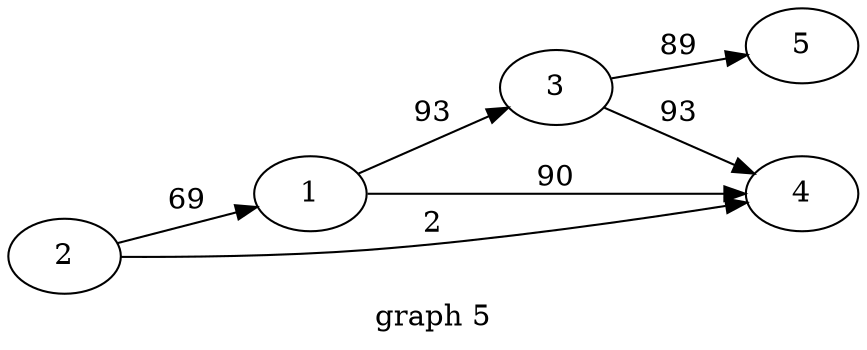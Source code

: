 digraph g{
 rankdir = LR
1;
2;
3;
4;
5;
1 -> 4 [label = " 90 "];
2 -> 1 [label = " 69 "];
1 -> 3 [label = " 93 "];
3 -> 4 [label = " 93 "];
2 -> 4 [label = " 2 "];
3 -> 5 [label = " 89 "];
label = "graph 5"
}
